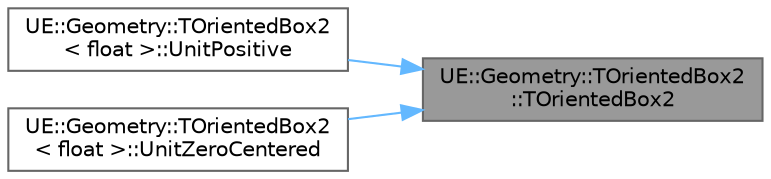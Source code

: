 digraph "UE::Geometry::TOrientedBox2::TOrientedBox2"
{
 // INTERACTIVE_SVG=YES
 // LATEX_PDF_SIZE
  bgcolor="transparent";
  edge [fontname=Helvetica,fontsize=10,labelfontname=Helvetica,labelfontsize=10];
  node [fontname=Helvetica,fontsize=10,shape=box,height=0.2,width=0.4];
  rankdir="RL";
  Node1 [id="Node000001",label="UE::Geometry::TOrientedBox2\l::TOrientedBox2",height=0.2,width=0.4,color="gray40", fillcolor="grey60", style="filled", fontcolor="black",tooltip=" "];
  Node1 -> Node2 [id="edge1_Node000001_Node000002",dir="back",color="steelblue1",style="solid",tooltip=" "];
  Node2 [id="Node000002",label="UE::Geometry::TOrientedBox2\l\< float \>::UnitPositive",height=0.2,width=0.4,color="grey40", fillcolor="white", style="filled",URL="$dc/db8/structUE_1_1Geometry_1_1TOrientedBox2.html#a3e92664d1a6d5805f8c437d4eb528b94",tooltip=" "];
  Node1 -> Node3 [id="edge2_Node000001_Node000003",dir="back",color="steelblue1",style="solid",tooltip=" "];
  Node3 [id="Node000003",label="UE::Geometry::TOrientedBox2\l\< float \>::UnitZeroCentered",height=0.2,width=0.4,color="grey40", fillcolor="white", style="filled",URL="$dc/db8/structUE_1_1Geometry_1_1TOrientedBox2.html#a7a9cfd234dd198cd72ec26eeef498055",tooltip=" "];
}
